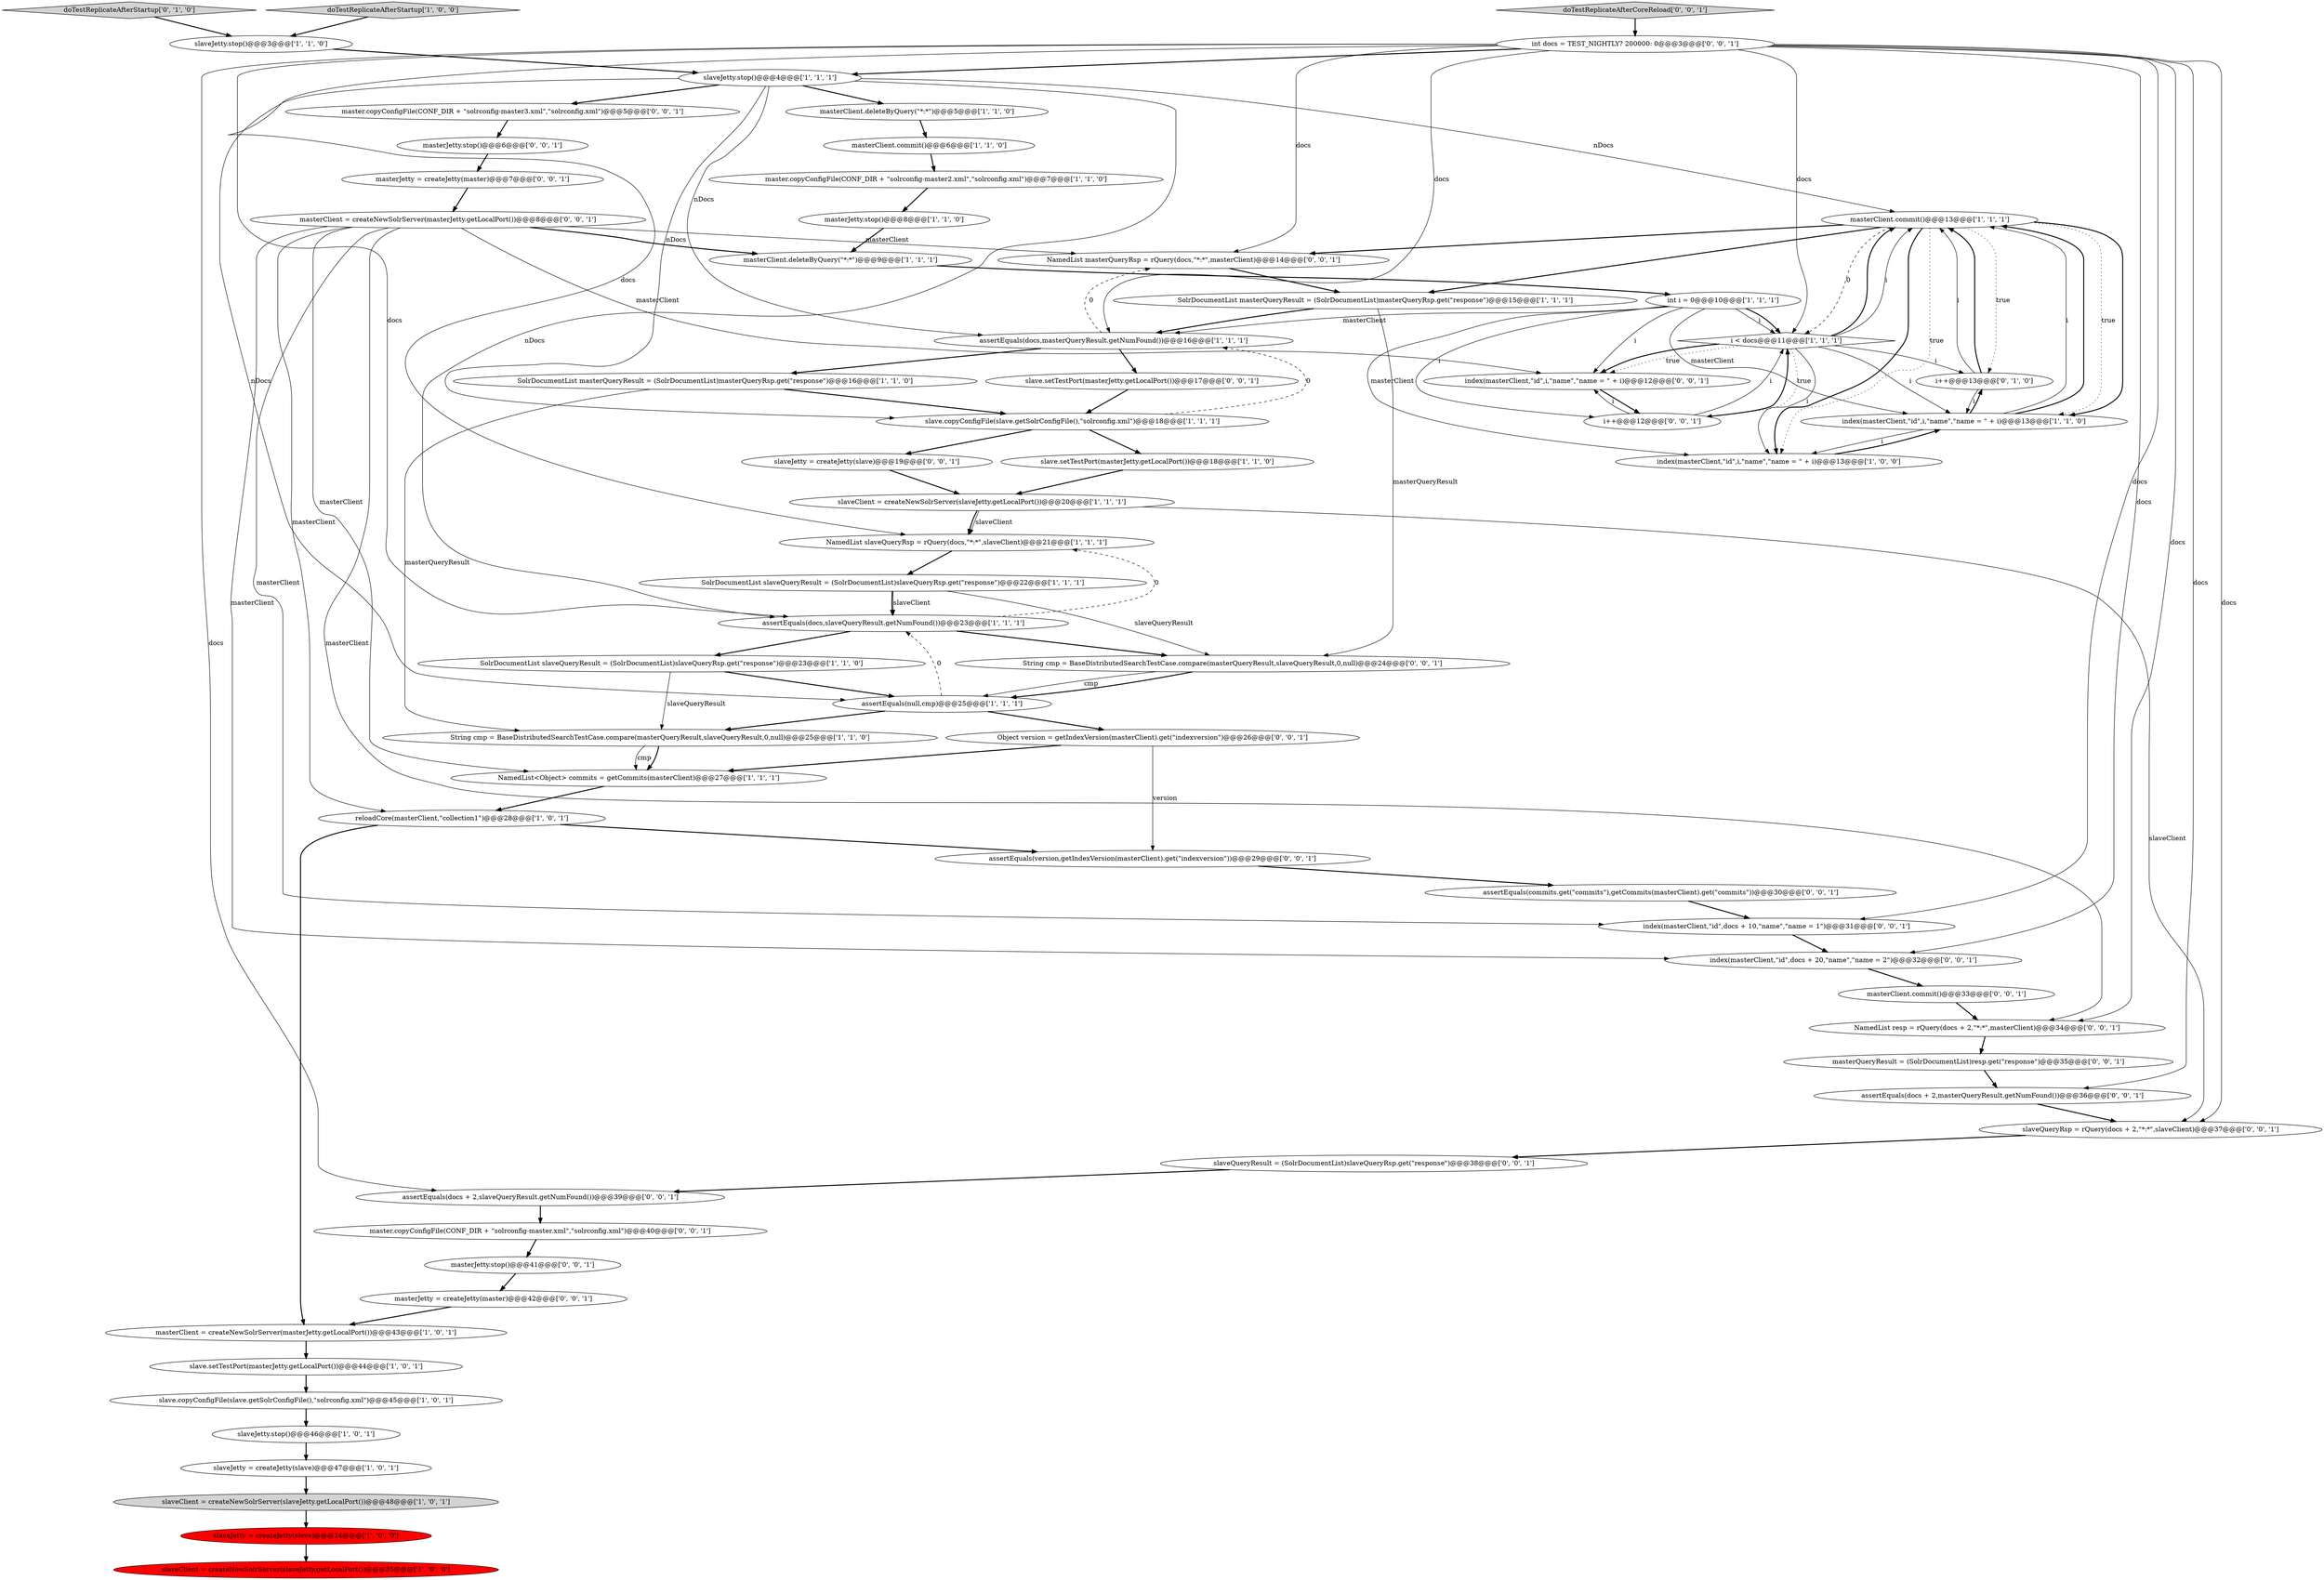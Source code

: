 digraph {
39 [style = filled, label = "NamedList resp = rQuery(docs + 2,\"*:*\",masterClient)@@@34@@@['0', '0', '1']", fillcolor = white, shape = ellipse image = "AAA0AAABBB3BBB"];
40 [style = filled, label = "slaveQueryRsp = rQuery(docs + 2,\"*:*\",slaveClient)@@@37@@@['0', '0', '1']", fillcolor = white, shape = ellipse image = "AAA0AAABBB3BBB"];
19 [style = filled, label = "slave.copyConfigFile(slave.getSolrConfigFile(),\"solrconfig.xml\")@@@45@@@['1', '0', '1']", fillcolor = white, shape = ellipse image = "AAA0AAABBB1BBB"];
60 [style = filled, label = "assertEquals(docs + 2,slaveQueryResult.getNumFound())@@@39@@@['0', '0', '1']", fillcolor = white, shape = ellipse image = "AAA0AAABBB3BBB"];
37 [style = filled, label = "slaveJetty = createJetty(slave)@@@19@@@['0', '0', '1']", fillcolor = white, shape = ellipse image = "AAA0AAABBB3BBB"];
24 [style = filled, label = "SolrDocumentList slaveQueryResult = (SolrDocumentList)slaveQueryRsp.get(\"response\")@@@23@@@['1', '1', '0']", fillcolor = white, shape = ellipse image = "AAA0AAABBB1BBB"];
0 [style = filled, label = "slaveJetty.stop()@@@3@@@['1', '1', '0']", fillcolor = white, shape = ellipse image = "AAA0AAABBB1BBB"];
18 [style = filled, label = "slave.setTestPort(masterJetty.getLocalPort())@@@18@@@['1', '1', '0']", fillcolor = white, shape = ellipse image = "AAA0AAABBB1BBB"];
55 [style = filled, label = "int docs = TEST_NIGHTLY? 200000: 0@@@3@@@['0', '0', '1']", fillcolor = white, shape = ellipse image = "AAA0AAABBB3BBB"];
47 [style = filled, label = "masterQueryResult = (SolrDocumentList)resp.get(\"response\")@@@35@@@['0', '0', '1']", fillcolor = white, shape = ellipse image = "AAA0AAABBB3BBB"];
25 [style = filled, label = "String cmp = BaseDistributedSearchTestCase.compare(masterQueryResult,slaveQueryResult,0,null)@@@25@@@['1', '1', '0']", fillcolor = white, shape = ellipse image = "AAA0AAABBB1BBB"];
28 [style = filled, label = "NamedList<Object> commits = getCommits(masterClient)@@@27@@@['1', '1', '1']", fillcolor = white, shape = ellipse image = "AAA0AAABBB1BBB"];
61 [style = filled, label = "assertEquals(commits.get(\"commits\"),getCommits(masterClient).get(\"commits\"))@@@30@@@['0', '0', '1']", fillcolor = white, shape = ellipse image = "AAA0AAABBB3BBB"];
11 [style = filled, label = "slaveClient = createNewSolrServer(slaveJetty.getLocalPort())@@@20@@@['1', '1', '1']", fillcolor = white, shape = ellipse image = "AAA0AAABBB1BBB"];
63 [style = filled, label = "masterJetty.stop()@@@6@@@['0', '0', '1']", fillcolor = white, shape = ellipse image = "AAA0AAABBB3BBB"];
31 [style = filled, label = "slaveJetty.stop()@@@46@@@['1', '0', '1']", fillcolor = white, shape = ellipse image = "AAA0AAABBB1BBB"];
10 [style = filled, label = "masterClient.commit()@@@13@@@['1', '1', '1']", fillcolor = white, shape = ellipse image = "AAA0AAABBB1BBB"];
30 [style = filled, label = "doTestReplicateAfterStartup['1', '0', '0']", fillcolor = lightgray, shape = diamond image = "AAA0AAABBB1BBB"];
7 [style = filled, label = "masterClient = createNewSolrServer(masterJetty.getLocalPort())@@@43@@@['1', '0', '1']", fillcolor = white, shape = ellipse image = "AAA0AAABBB1BBB"];
36 [style = filled, label = "i++@@@13@@@['0', '1', '0']", fillcolor = white, shape = ellipse image = "AAA0AAABBB2BBB"];
35 [style = filled, label = "doTestReplicateAfterStartup['0', '1', '0']", fillcolor = lightgray, shape = diamond image = "AAA0AAABBB2BBB"];
43 [style = filled, label = "assertEquals(version,getIndexVersion(masterClient).get(\"indexversion\"))@@@29@@@['0', '0', '1']", fillcolor = white, shape = ellipse image = "AAA0AAABBB3BBB"];
53 [style = filled, label = "masterJetty = createJetty(master)@@@42@@@['0', '0', '1']", fillcolor = white, shape = ellipse image = "AAA0AAABBB3BBB"];
23 [style = filled, label = "slaveClient = createNewSolrServer(slaveJetty.getLocalPort())@@@35@@@['1', '0', '0']", fillcolor = red, shape = ellipse image = "AAA1AAABBB1BBB"];
62 [style = filled, label = "index(masterClient,\"id\",docs + 20,\"name\",\"name = 2\")@@@32@@@['0', '0', '1']", fillcolor = white, shape = ellipse image = "AAA0AAABBB3BBB"];
34 [style = filled, label = "slaveClient = createNewSolrServer(slaveJetty.getLocalPort())@@@48@@@['1', '0', '1']", fillcolor = lightgray, shape = ellipse image = "AAA0AAABBB1BBB"];
17 [style = filled, label = "slaveJetty = createJetty(slave)@@@47@@@['1', '0', '1']", fillcolor = white, shape = ellipse image = "AAA0AAABBB1BBB"];
5 [style = filled, label = "masterClient.commit()@@@6@@@['1', '1', '0']", fillcolor = white, shape = ellipse image = "AAA0AAABBB1BBB"];
46 [style = filled, label = "assertEquals(docs + 2,masterQueryResult.getNumFound())@@@36@@@['0', '0', '1']", fillcolor = white, shape = ellipse image = "AAA0AAABBB3BBB"];
48 [style = filled, label = "index(masterClient,\"id\",i,\"name\",\"name = \" + i)@@@12@@@['0', '0', '1']", fillcolor = white, shape = ellipse image = "AAA0AAABBB3BBB"];
51 [style = filled, label = "slave.setTestPort(masterJetty.getLocalPort())@@@17@@@['0', '0', '1']", fillcolor = white, shape = ellipse image = "AAA0AAABBB3BBB"];
33 [style = filled, label = "SolrDocumentList masterQueryResult = (SolrDocumentList)masterQueryRsp.get(\"response\")@@@15@@@['1', '1', '1']", fillcolor = white, shape = ellipse image = "AAA0AAABBB1BBB"];
27 [style = filled, label = "index(masterClient,\"id\",i,\"name\",\"name = \" + i)@@@13@@@['1', '0', '0']", fillcolor = white, shape = ellipse image = "AAA0AAABBB1BBB"];
15 [style = filled, label = "NamedList slaveQueryRsp = rQuery(docs,\"*:*\",slaveClient)@@@21@@@['1', '1', '1']", fillcolor = white, shape = ellipse image = "AAA0AAABBB1BBB"];
21 [style = filled, label = "masterClient.deleteByQuery(\"*:*\")@@@5@@@['1', '1', '0']", fillcolor = white, shape = ellipse image = "AAA0AAABBB1BBB"];
41 [style = filled, label = "doTestReplicateAfterCoreReload['0', '0', '1']", fillcolor = lightgray, shape = diamond image = "AAA0AAABBB3BBB"];
13 [style = filled, label = "masterJetty.stop()@@@8@@@['1', '1', '0']", fillcolor = white, shape = ellipse image = "AAA0AAABBB1BBB"];
54 [style = filled, label = "slaveQueryResult = (SolrDocumentList)slaveQueryRsp.get(\"response\")@@@38@@@['0', '0', '1']", fillcolor = white, shape = ellipse image = "AAA0AAABBB3BBB"];
6 [style = filled, label = "SolrDocumentList slaveQueryResult = (SolrDocumentList)slaveQueryRsp.get(\"response\")@@@22@@@['1', '1', '1']", fillcolor = white, shape = ellipse image = "AAA0AAABBB1BBB"];
59 [style = filled, label = "masterClient = createNewSolrServer(masterJetty.getLocalPort())@@@8@@@['0', '0', '1']", fillcolor = white, shape = ellipse image = "AAA0AAABBB3BBB"];
44 [style = filled, label = "master.copyConfigFile(CONF_DIR + \"solrconfig-master.xml\",\"solrconfig.xml\")@@@40@@@['0', '0', '1']", fillcolor = white, shape = ellipse image = "AAA0AAABBB3BBB"];
45 [style = filled, label = "NamedList masterQueryRsp = rQuery(docs,\"*:*\",masterClient)@@@14@@@['0', '0', '1']", fillcolor = white, shape = ellipse image = "AAA0AAABBB3BBB"];
38 [style = filled, label = "master.copyConfigFile(CONF_DIR + \"solrconfig-master3.xml\",\"solrconfig.xml\")@@@5@@@['0', '0', '1']", fillcolor = white, shape = ellipse image = "AAA0AAABBB3BBB"];
20 [style = filled, label = "assertEquals(docs,masterQueryResult.getNumFound())@@@16@@@['1', '1', '1']", fillcolor = white, shape = ellipse image = "AAA0AAABBB1BBB"];
14 [style = filled, label = "slaveJetty = createJetty(slave)@@@34@@@['1', '0', '0']", fillcolor = red, shape = ellipse image = "AAA1AAABBB1BBB"];
22 [style = filled, label = "slave.copyConfigFile(slave.getSolrConfigFile(),\"solrconfig.xml\")@@@18@@@['1', '1', '1']", fillcolor = white, shape = ellipse image = "AAA0AAABBB1BBB"];
57 [style = filled, label = "i++@@@12@@@['0', '0', '1']", fillcolor = white, shape = ellipse image = "AAA0AAABBB3BBB"];
12 [style = filled, label = "slaveJetty.stop()@@@4@@@['1', '1', '1']", fillcolor = white, shape = ellipse image = "AAA0AAABBB1BBB"];
2 [style = filled, label = "slave.setTestPort(masterJetty.getLocalPort())@@@44@@@['1', '0', '1']", fillcolor = white, shape = ellipse image = "AAA0AAABBB1BBB"];
1 [style = filled, label = "assertEquals(docs,slaveQueryResult.getNumFound())@@@23@@@['1', '1', '1']", fillcolor = white, shape = ellipse image = "AAA0AAABBB1BBB"];
16 [style = filled, label = "SolrDocumentList masterQueryResult = (SolrDocumentList)masterQueryRsp.get(\"response\")@@@16@@@['1', '1', '0']", fillcolor = white, shape = ellipse image = "AAA0AAABBB1BBB"];
26 [style = filled, label = "masterClient.deleteByQuery(\"*:*\")@@@9@@@['1', '1', '1']", fillcolor = white, shape = ellipse image = "AAA0AAABBB1BBB"];
4 [style = filled, label = "master.copyConfigFile(CONF_DIR + \"solrconfig-master2.xml\",\"solrconfig.xml\")@@@7@@@['1', '1', '0']", fillcolor = white, shape = ellipse image = "AAA0AAABBB1BBB"];
9 [style = filled, label = "assertEquals(null,cmp)@@@25@@@['1', '1', '1']", fillcolor = white, shape = ellipse image = "AAA0AAABBB1BBB"];
29 [style = filled, label = "int i = 0@@@10@@@['1', '1', '1']", fillcolor = white, shape = ellipse image = "AAA0AAABBB1BBB"];
42 [style = filled, label = "String cmp = BaseDistributedSearchTestCase.compare(masterQueryResult,slaveQueryResult,0,null)@@@24@@@['0', '0', '1']", fillcolor = white, shape = ellipse image = "AAA0AAABBB3BBB"];
3 [style = filled, label = "reloadCore(masterClient,\"collection1\")@@@28@@@['1', '0', '1']", fillcolor = white, shape = ellipse image = "AAA0AAABBB1BBB"];
50 [style = filled, label = "index(masterClient,\"id\",docs + 10,\"name\",\"name = 1\")@@@31@@@['0', '0', '1']", fillcolor = white, shape = ellipse image = "AAA0AAABBB3BBB"];
52 [style = filled, label = "masterJetty.stop()@@@41@@@['0', '0', '1']", fillcolor = white, shape = ellipse image = "AAA0AAABBB3BBB"];
49 [style = filled, label = "masterJetty = createJetty(master)@@@7@@@['0', '0', '1']", fillcolor = white, shape = ellipse image = "AAA0AAABBB3BBB"];
56 [style = filled, label = "masterClient.commit()@@@33@@@['0', '0', '1']", fillcolor = white, shape = ellipse image = "AAA0AAABBB3BBB"];
58 [style = filled, label = "Object version = getIndexVersion(masterClient).get(\"indexversion\")@@@26@@@['0', '0', '1']", fillcolor = white, shape = ellipse image = "AAA0AAABBB3BBB"];
32 [style = filled, label = "index(masterClient,\"id\",i,\"name\",\"name = \" + i)@@@13@@@['1', '1', '0']", fillcolor = white, shape = ellipse image = "AAA0AAABBB1BBB"];
8 [style = filled, label = "i < docs@@@11@@@['1', '1', '1']", fillcolor = white, shape = diamond image = "AAA0AAABBB1BBB"];
58->28 [style = bold, label=""];
8->10 [style = bold, label=""];
27->32 [style = bold, label=""];
49->59 [style = bold, label=""];
8->48 [style = dotted, label="true"];
37->11 [style = bold, label=""];
55->1 [style = solid, label="docs"];
22->37 [style = bold, label=""];
1->15 [style = dashed, label="0"];
42->9 [style = bold, label=""];
57->8 [style = bold, label=""];
45->33 [style = bold, label=""];
10->32 [style = bold, label=""];
55->20 [style = solid, label="docs"];
10->32 [style = dotted, label="true"];
9->58 [style = bold, label=""];
9->1 [style = dashed, label="0"];
12->38 [style = bold, label=""];
36->32 [style = solid, label="i"];
20->16 [style = bold, label=""];
50->62 [style = bold, label=""];
39->47 [style = bold, label=""];
28->3 [style = bold, label=""];
55->60 [style = solid, label="docs"];
36->10 [style = solid, label="i"];
59->26 [style = bold, label=""];
55->12 [style = bold, label=""];
42->9 [style = solid, label="cmp"];
62->56 [style = bold, label=""];
59->45 [style = solid, label="masterClient"];
55->8 [style = solid, label="docs"];
12->10 [style = solid, label="nDocs"];
25->28 [style = bold, label=""];
6->1 [style = solid, label="slaveClient"];
55->15 [style = solid, label="docs"];
12->9 [style = solid, label="nDocs"];
54->60 [style = bold, label=""];
12->21 [style = bold, label=""];
29->32 [style = solid, label="masterClient"];
18->11 [style = bold, label=""];
8->36 [style = solid, label="i"];
8->27 [style = solid, label="i"];
1->42 [style = bold, label=""];
29->8 [style = solid, label="i"];
32->10 [style = solid, label="i"];
59->39 [style = solid, label="masterClient"];
32->10 [style = bold, label=""];
33->42 [style = solid, label="masterQueryResult"];
17->34 [style = bold, label=""];
35->0 [style = bold, label=""];
22->18 [style = bold, label=""];
16->25 [style = solid, label="masterQueryResult"];
59->48 [style = solid, label="masterClient"];
3->7 [style = bold, label=""];
7->2 [style = bold, label=""];
10->45 [style = bold, label=""];
22->20 [style = dashed, label="0"];
32->36 [style = bold, label=""];
34->14 [style = bold, label=""];
46->40 [style = bold, label=""];
8->57 [style = dotted, label="true"];
60->44 [style = bold, label=""];
10->8 [style = dashed, label="0"];
29->48 [style = solid, label="i"];
0->12 [style = bold, label=""];
55->62 [style = solid, label="docs"];
4->13 [style = bold, label=""];
32->27 [style = solid, label="i"];
55->46 [style = solid, label="docs"];
59->50 [style = solid, label="masterClient"];
58->43 [style = solid, label="version"];
43->61 [style = bold, label=""];
21->5 [style = bold, label=""];
6->1 [style = bold, label=""];
12->20 [style = solid, label="nDocs"];
14->23 [style = bold, label=""];
13->26 [style = bold, label=""];
11->15 [style = solid, label="slaveClient"];
5->4 [style = bold, label=""];
8->10 [style = solid, label="i"];
20->51 [style = bold, label=""];
56->39 [style = bold, label=""];
29->20 [style = solid, label="masterClient"];
10->33 [style = bold, label=""];
30->0 [style = bold, label=""];
31->17 [style = bold, label=""];
24->9 [style = bold, label=""];
36->10 [style = bold, label=""];
59->28 [style = solid, label="masterClient"];
29->27 [style = solid, label="masterClient"];
29->8 [style = bold, label=""];
40->54 [style = bold, label=""];
2->19 [style = bold, label=""];
57->8 [style = solid, label="i"];
33->20 [style = bold, label=""];
52->53 [style = bold, label=""];
55->39 [style = solid, label="docs"];
48->57 [style = bold, label=""];
59->62 [style = solid, label="masterClient"];
19->31 [style = bold, label=""];
41->55 [style = bold, label=""];
10->27 [style = bold, label=""];
29->57 [style = solid, label="i"];
20->45 [style = dashed, label="0"];
26->29 [style = bold, label=""];
63->49 [style = bold, label=""];
12->1 [style = solid, label="nDocs"];
47->46 [style = bold, label=""];
15->6 [style = bold, label=""];
6->42 [style = solid, label="slaveQueryResult"];
12->22 [style = solid, label="nDocs"];
16->22 [style = bold, label=""];
11->15 [style = bold, label=""];
8->32 [style = solid, label="i"];
55->50 [style = solid, label="docs"];
8->48 [style = bold, label=""];
25->28 [style = solid, label="cmp"];
10->36 [style = dotted, label="true"];
57->48 [style = solid, label="i"];
53->7 [style = bold, label=""];
11->40 [style = solid, label="slaveClient"];
1->24 [style = bold, label=""];
38->63 [style = bold, label=""];
9->25 [style = bold, label=""];
51->22 [style = bold, label=""];
44->52 [style = bold, label=""];
61->50 [style = bold, label=""];
55->40 [style = solid, label="docs"];
59->3 [style = solid, label="masterClient"];
3->43 [style = bold, label=""];
10->27 [style = dotted, label="true"];
55->45 [style = solid, label="docs"];
24->25 [style = solid, label="slaveQueryResult"];
}
